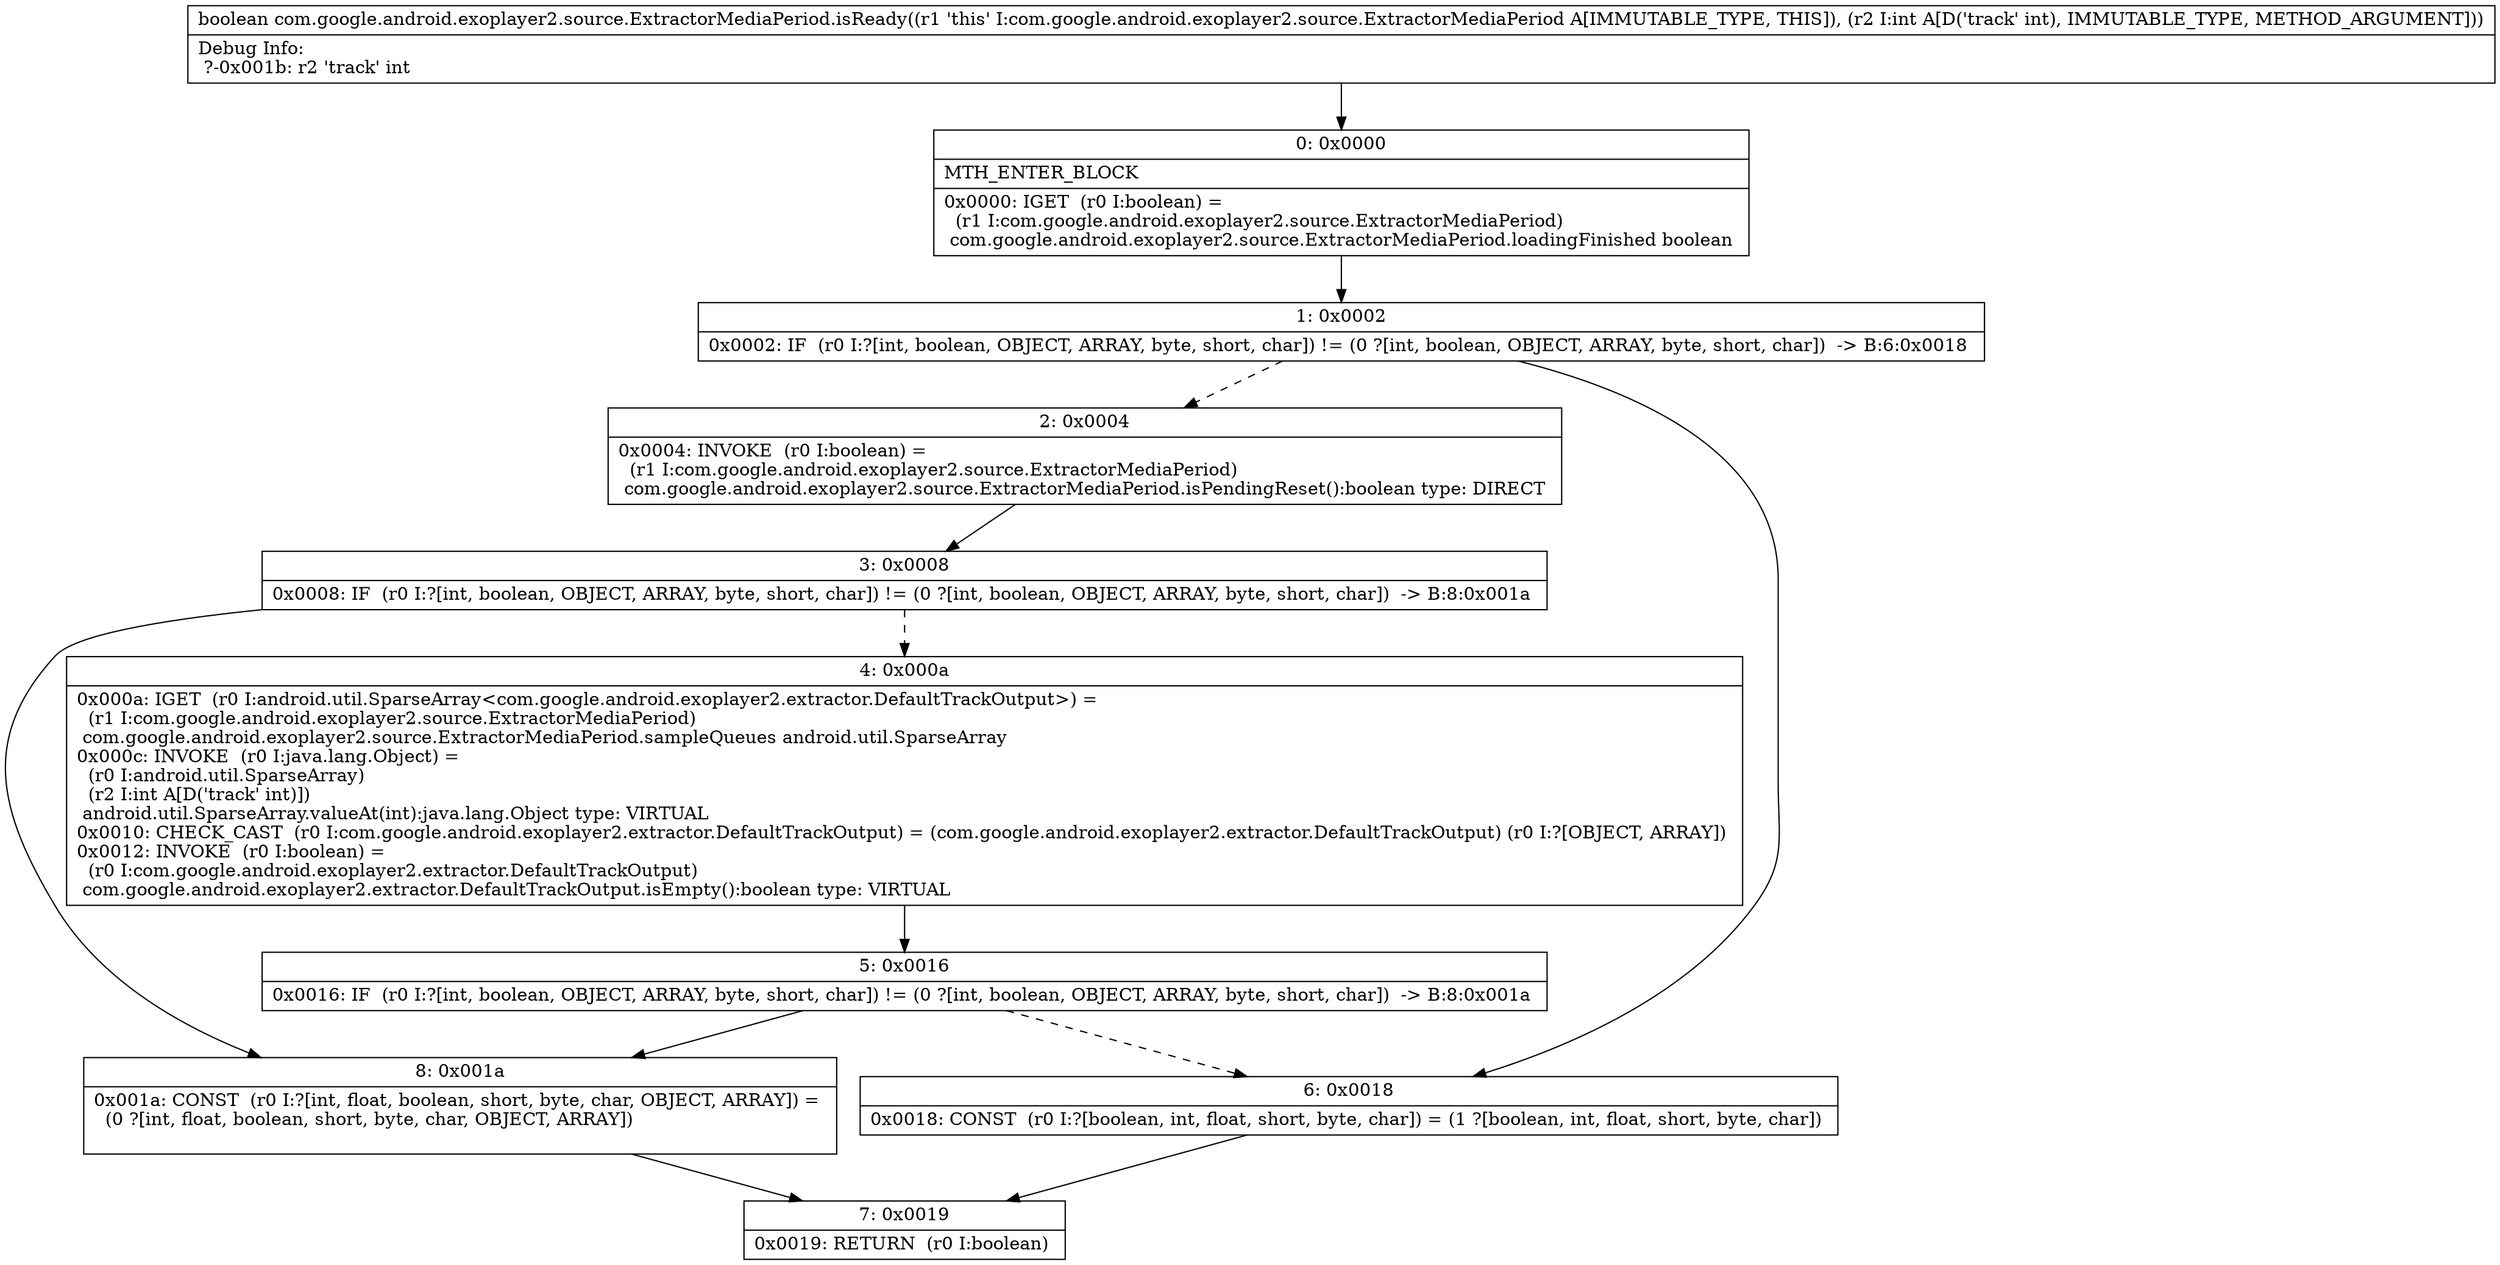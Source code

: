 digraph "CFG forcom.google.android.exoplayer2.source.ExtractorMediaPeriod.isReady(I)Z" {
Node_0 [shape=record,label="{0\:\ 0x0000|MTH_ENTER_BLOCK\l|0x0000: IGET  (r0 I:boolean) = \l  (r1 I:com.google.android.exoplayer2.source.ExtractorMediaPeriod)\l com.google.android.exoplayer2.source.ExtractorMediaPeriod.loadingFinished boolean \l}"];
Node_1 [shape=record,label="{1\:\ 0x0002|0x0002: IF  (r0 I:?[int, boolean, OBJECT, ARRAY, byte, short, char]) != (0 ?[int, boolean, OBJECT, ARRAY, byte, short, char])  \-\> B:6:0x0018 \l}"];
Node_2 [shape=record,label="{2\:\ 0x0004|0x0004: INVOKE  (r0 I:boolean) = \l  (r1 I:com.google.android.exoplayer2.source.ExtractorMediaPeriod)\l com.google.android.exoplayer2.source.ExtractorMediaPeriod.isPendingReset():boolean type: DIRECT \l}"];
Node_3 [shape=record,label="{3\:\ 0x0008|0x0008: IF  (r0 I:?[int, boolean, OBJECT, ARRAY, byte, short, char]) != (0 ?[int, boolean, OBJECT, ARRAY, byte, short, char])  \-\> B:8:0x001a \l}"];
Node_4 [shape=record,label="{4\:\ 0x000a|0x000a: IGET  (r0 I:android.util.SparseArray\<com.google.android.exoplayer2.extractor.DefaultTrackOutput\>) = \l  (r1 I:com.google.android.exoplayer2.source.ExtractorMediaPeriod)\l com.google.android.exoplayer2.source.ExtractorMediaPeriod.sampleQueues android.util.SparseArray \l0x000c: INVOKE  (r0 I:java.lang.Object) = \l  (r0 I:android.util.SparseArray)\l  (r2 I:int A[D('track' int)])\l android.util.SparseArray.valueAt(int):java.lang.Object type: VIRTUAL \l0x0010: CHECK_CAST  (r0 I:com.google.android.exoplayer2.extractor.DefaultTrackOutput) = (com.google.android.exoplayer2.extractor.DefaultTrackOutput) (r0 I:?[OBJECT, ARRAY]) \l0x0012: INVOKE  (r0 I:boolean) = \l  (r0 I:com.google.android.exoplayer2.extractor.DefaultTrackOutput)\l com.google.android.exoplayer2.extractor.DefaultTrackOutput.isEmpty():boolean type: VIRTUAL \l}"];
Node_5 [shape=record,label="{5\:\ 0x0016|0x0016: IF  (r0 I:?[int, boolean, OBJECT, ARRAY, byte, short, char]) != (0 ?[int, boolean, OBJECT, ARRAY, byte, short, char])  \-\> B:8:0x001a \l}"];
Node_6 [shape=record,label="{6\:\ 0x0018|0x0018: CONST  (r0 I:?[boolean, int, float, short, byte, char]) = (1 ?[boolean, int, float, short, byte, char]) \l}"];
Node_7 [shape=record,label="{7\:\ 0x0019|0x0019: RETURN  (r0 I:boolean) \l}"];
Node_8 [shape=record,label="{8\:\ 0x001a|0x001a: CONST  (r0 I:?[int, float, boolean, short, byte, char, OBJECT, ARRAY]) = \l  (0 ?[int, float, boolean, short, byte, char, OBJECT, ARRAY])\l \l}"];
MethodNode[shape=record,label="{boolean com.google.android.exoplayer2.source.ExtractorMediaPeriod.isReady((r1 'this' I:com.google.android.exoplayer2.source.ExtractorMediaPeriod A[IMMUTABLE_TYPE, THIS]), (r2 I:int A[D('track' int), IMMUTABLE_TYPE, METHOD_ARGUMENT]))  | Debug Info:\l  ?\-0x001b: r2 'track' int\l}"];
MethodNode -> Node_0;
Node_0 -> Node_1;
Node_1 -> Node_2[style=dashed];
Node_1 -> Node_6;
Node_2 -> Node_3;
Node_3 -> Node_4[style=dashed];
Node_3 -> Node_8;
Node_4 -> Node_5;
Node_5 -> Node_6[style=dashed];
Node_5 -> Node_8;
Node_6 -> Node_7;
Node_8 -> Node_7;
}

